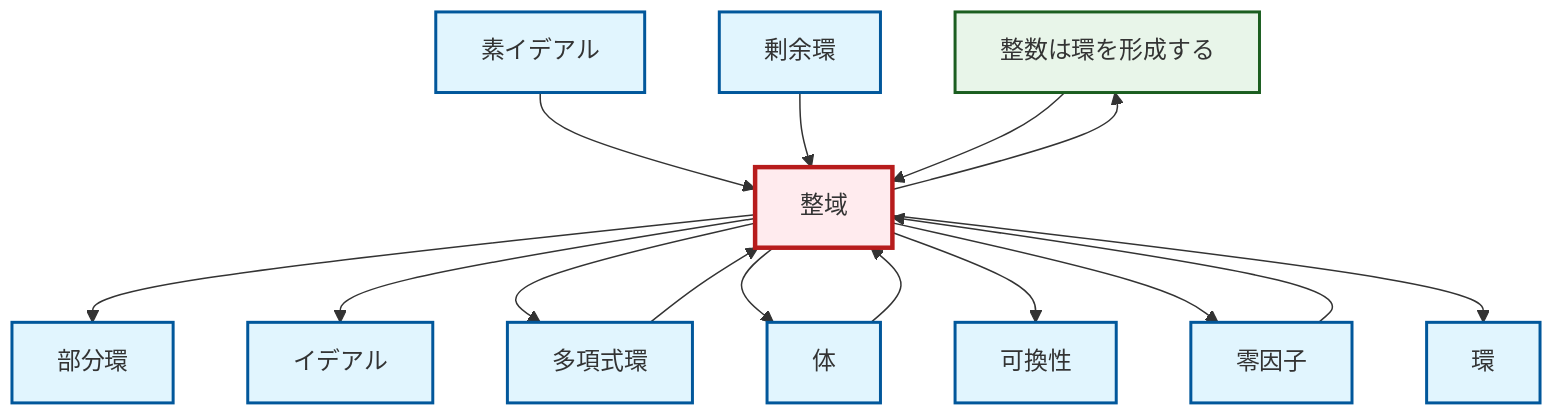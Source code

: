 graph TD
    classDef definition fill:#e1f5fe,stroke:#01579b,stroke-width:2px
    classDef theorem fill:#f3e5f5,stroke:#4a148c,stroke-width:2px
    classDef axiom fill:#fff3e0,stroke:#e65100,stroke-width:2px
    classDef example fill:#e8f5e9,stroke:#1b5e20,stroke-width:2px
    classDef current fill:#ffebee,stroke:#b71c1c,stroke-width:3px
    ex-integers-ring["整数は環を形成する"]:::example
    def-polynomial-ring["多項式環"]:::definition
    def-zero-divisor["零因子"]:::definition
    def-integral-domain["整域"]:::definition
    def-commutativity["可換性"]:::definition
    def-ideal["イデアル"]:::definition
    def-ring["環"]:::definition
    def-field["体"]:::definition
    def-prime-ideal["素イデアル"]:::definition
    def-subring["部分環"]:::definition
    def-quotient-ring["剰余環"]:::definition
    def-prime-ideal --> def-integral-domain
    def-integral-domain --> def-subring
    def-integral-domain --> def-ideal
    def-integral-domain --> ex-integers-ring
    def-integral-domain --> def-polynomial-ring
    def-integral-domain --> def-field
    def-polynomial-ring --> def-integral-domain
    def-integral-domain --> def-commutativity
    def-field --> def-integral-domain
    def-quotient-ring --> def-integral-domain
    def-integral-domain --> def-zero-divisor
    def-integral-domain --> def-ring
    def-zero-divisor --> def-integral-domain
    ex-integers-ring --> def-integral-domain
    class def-integral-domain current
